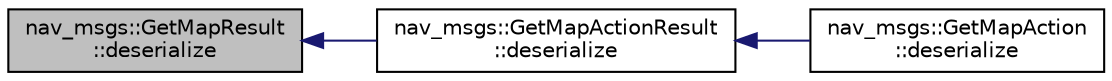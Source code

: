 digraph "nav_msgs::GetMapResult::deserialize"
{
  edge [fontname="Helvetica",fontsize="10",labelfontname="Helvetica",labelfontsize="10"];
  node [fontname="Helvetica",fontsize="10",shape=record];
  rankdir="LR";
  Node1 [label="nav_msgs::GetMapResult\l::deserialize",height=0.2,width=0.4,color="black", fillcolor="grey75", style="filled" fontcolor="black"];
  Node1 -> Node2 [dir="back",color="midnightblue",fontsize="10",style="solid",fontname="Helvetica"];
  Node2 [label="nav_msgs::GetMapActionResult\l::deserialize",height=0.2,width=0.4,color="black", fillcolor="white", style="filled",URL="$classnav__msgs_1_1_get_map_action_result.html#a320c72de052c6c62c5c5970bf51c0ca1"];
  Node2 -> Node3 [dir="back",color="midnightblue",fontsize="10",style="solid",fontname="Helvetica"];
  Node3 [label="nav_msgs::GetMapAction\l::deserialize",height=0.2,width=0.4,color="black", fillcolor="white", style="filled",URL="$classnav__msgs_1_1_get_map_action.html#accd936f236c0c2eeefab8bbb54b9b35e"];
}
